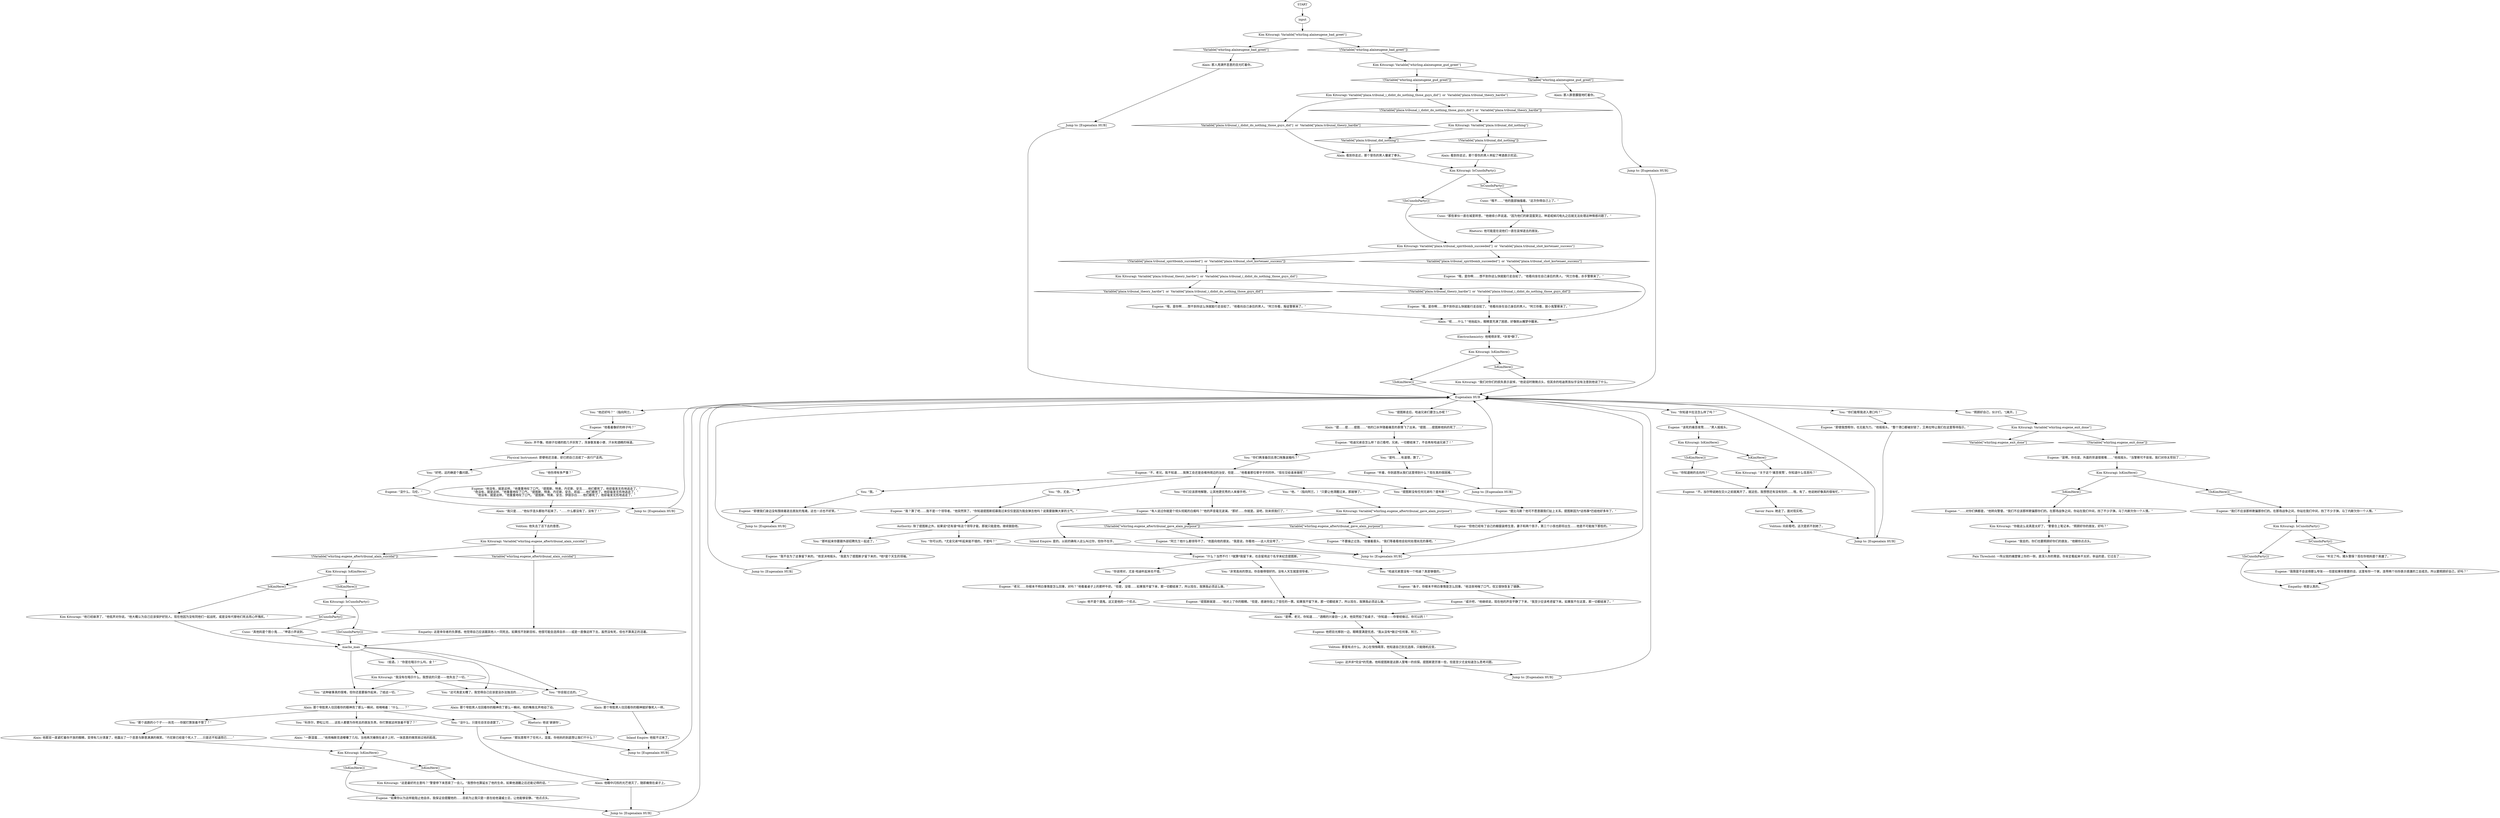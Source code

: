 # WHIRLING F1 / EUGENE AND ALAIN
# A dialogue with Eugene and Alain after Titus got killed in the Tribunal
# ==================================================
digraph G {
	  0 [label="START"];
	  1 [label="input"];
	  2 [label="Eugene: “我倒是不会说得那么夸张——但是如果你需要的话，这里有你一个家。连带两个向你表示感激的工会成员。所以要照顾好自己，好吗？”"];
	  4 [label="Inland Empire: 他挺不过来了。"];
	  5 [label="You: “你们能帮我进入港口吗？”"];
	  6 [label="Jump to: [Eugenalain HUB]"];
	  7 [label="Kim Kitsuragi: “这是最好的主意吗？”警督停下来思索了一会儿。“我想你也算延长了他的生命，如果他酒醒之后还能记得的话。”"];
	  8 [label="Alain: 他那双一直紧盯着你不放的眼睛，变得有几分清澈了，他露出了一个恶意与醉意满满的微笑。“丹尼斯已经是个死人了……只是还不知道而已……”"];
	  9 [label="You: “你，尤金。”"];
	  10 [label="Eugene: “有人说过你就是个彻头彻尾的白痴吗？”他的声音毫无波澜。“那好……你就是。滚吧，别来烦我们了。”"];
	  11 [label="Kim Kitsuragi: IsCunoInParty()"];
	  12 [label="IsCunoInParty()", shape=diamond];
	  13 [label="!(IsCunoInParty())", shape=diamond];
	  14 [label="Eugene: “是啊，你也是。外面的世道很艰难……”他摇摇头。“当警察可不容易。我们对你太苛刻了……”"];
	  15 [label="You: “提图斯走后，哈迪兄弟们要怎么办呢？”"];
	  16 [label="Alain: 那个窄脸男人往回看你的眼神就好像死人一样。"];
	  17 [label="You: “那个逃跑的小个子——尚克——你就打算放着不管了？”"];
	  18 [label="Alain: 看到你走近，那个受伤的男人举起了啤酒表示欢迎。"];
	  19 [label="Cuno: “那些家伙一直在城里转悠，”他继续小声说道。“因为他们的新混蛋哭泣。坤诺戒掉闪电丸之后就无法处理这种情感问题了。”"];
	  20 [label="Eugene: “该死的痛苦夜莺……”男人摇摇头。"];
	  21 [label="Kim Kitsuragi: IsKimHere()"];
	  22 [label="IsKimHere()", shape=diamond];
	  23 [label="!(IsKimHere())", shape=diamond];
	  24 [label="Alain: 并不像。他胡子拉碴的脸几乎灰败了，浑身散发着小便、汗水和酒精的味道。"];
	  25 [label="Alain: 那个窄脸男人往回看你的眼神亮了那么一瞬间，他的嘴唇无声地动了动。"];
	  26 [label="You: （低语。）“你是在暗示什么吗，金？”"];
	  27 [label="Kim Kitsuragi: IsKimHere()"];
	  28 [label="IsKimHere()", shape=diamond];
	  29 [label="!(IsKimHere())", shape=diamond];
	  30 [label="You: “你们俩准备回去港口拖集装箱吗？”"];
	  31 [label="You: “我。”"];
	  32 [label="Eugene: “不要操之过急。”他皱着眉头。“我们等着看他会如何处理尚克的事吧。”"];
	  33 [label="Eugene: 他把目光移到一边，眼睛里满是忧虑。“我从没有*做过*任何事，阿兰。”"];
	  34 [label="Eugene: “我会的。你们也要照顾好你们的朋友，”他朝你点点头。"];
	  35 [label="Eugene: “哦，是你啊……想不到你这么快就能行走自如了。”他看向自己身后的男人。“阿兰你看，叛徒警察来了。”"];
	  36 [label="Alain: “呃……什么？”他抬起头，眼睛里充满了困惑，好像刚从睡梦中醒来。"];
	  37 [label="Eugene: “他没有，就是这样。”他重重地叹了口气。“提图斯、特奥、丹尼斯、安吉……他们都死了，他却毫发无伤地逃走了。”\n“他没有，就是这样。”他重重地叹了口气。“提图斯、特奥、丹尼斯、安吉、莉兹……他们都死了，他却毫发无伤地逃走了。”\n“他没有，就是这样。”他重重地叹了口气。“提图斯、特奥、安吉、伊丽莎白……他们都死了，他却毫发无伤地逃走了。”"];
	  38 [label="Empathy: 这是幸存者的负罪感。他觉得自己应该跟其他人一同死去。如果找不到新目标，他很可能会选择自杀——或是一直像这样下去，虽然没有死，但也不算真正的活着。"];
	  39 [label="You: “是吗……有道理，算了。”"];
	  40 [label="Jump to: [Eugenalain HUB]"];
	  41 [label="Rhetoric: 他可能是在说他们一直在哀悼逝去的朋友。"];
	  42 [label="Eugene: “没什么，马伦。”"];
	  43 [label="You: “这种破事真的很难，但你还是要振作起来，了结这一切。”"];
	  44 [label="You: “没什么，只是在自言自语罢了。”"];
	  45 [label="Eugene: “哈迪兄弟会怎么样？自己看吧，兄弟。一切都结束了，不会再有哈迪兄弟了！”"];
	  46 [label="You: “你可以的。*尤金兄弟*听起来挺不错的，不是吗？”"];
	  47 [label="Authority: 除了提图斯之外，如果说*还有谁*有这个领导才能，那就只能是他。继续鼓励他。"];
	  48 [label="Electrochemistry: 他喝得非常，*非常*醉了。"];
	  49 [label="You: “他伤得有多严重？”"];
	  50 [label="Kim Kitsuragi: IsKimHere()"];
	  51 [label="IsKimHere()", shape=diamond];
	  52 [label="!(IsKimHere())", shape=diamond];
	  53 [label="Eugene: “即便我们身边没有围绕着逝去朋友的鬼魂，这也一点也不好笑。”"];
	  54 [label="Cuno: “真他妈是个胆小鬼……”坤诺小声说到。"];
	  55 [label="Kim Kitsuragi: Variable[\"whirling.eugene_aftertribunal_gave_alain_purpose\"]"];
	  56 [label="Variable[\"whirling.eugene_aftertribunal_gave_alain_purpose\"]", shape=diamond];
	  57 [label="!(Variable[\"whirling.eugene_aftertribunal_gave_alain_purpose\"])", shape=diamond];
	  58 [label="Volition: 那里有点什么。决心在悄悄萌芽。他知道自己别无选择，只能随机应变。"];
	  59 [label="Eugene: “哦，是你啊……想不到你这么快就能行走自如了。”他看向坐在自己身后的男人。“阿兰你看，胆小鬼警察来了。”"];
	  60 [label="Alain: “一群混蛋……”他用梅斯克语嘟囔了几句。当他再次瘫倒在桌子上时，一抹恶意的微笑掠过他的脸庞。"];
	  61 [label="Alain: “提……提……提图……”他的口水伴随着痛苦的表情飞了出来。“提图……提图斯他妈的死了……”"];
	  62 [label="Eugene: “听着，你到底想从我们这里得到什么？现在真的很困难。”"];
	  63 [label="Eugene: “不。加尔特说她在交火之前就离开了，就这些。我想想还有没有别的……哦，有了，他说她好像真的很匆忙。”"];
	  64 [label="Eugene: “或许吧，”他继续说，现在他的声音平静了下来，“我至少应该考虑留下来。如果我不在这里，那一切都结束了。”"];
	  65 [label="Alain: “是啊，老兄，你知道……”酒精的兴奋劲一上来，他突然拍了拍桌子。“你知道——你曾经做过。你可以的！”"];
	  66 [label="Volition: 他失去了活下去的意愿。"];
	  67 [label="Jump to: [Eugenalain HUB]"];
	  68 [label="You: “你们应该原地解散，让其他更优秀的人来接手吧。”"];
	  69 [label="Eugene: “阿兰？他什么都领导不了。”他面向他的朋友。“我是说，你看他——这人完全垮了。”"];
	  70 [label="You: “那听起来你要跟外部招聘先生一起走了。”"];
	  71 [label="Eugene: “我不会为了这事留下来的。”他坚决地摇头。“我是为了提图斯才留下来的，*他*是个天生的领袖。”"];
	  72 [label="Jump to: [Eugenalain HUB]"];
	  73 [label="Eugene: “我们不应该那样欺骗那你们的。在那场战争之间，你站在我们中间，挡了不少子弹。马丁内斯欠你一个人情。”"];
	  74 [label="Cuno: “听见了吗，猪头警探？现在你他妈是个英雄了。”"];
	  75 [label="Pain Threshold: 一阵尖锐的痛楚窜上你的一侧，直深入你的胃部。你肯定看起来不太好。幸运的是，它过去了……"];
	  76 [label="Alain: “我只是……”他似乎连头都抬不起来了。“……什么都没有了，没有了！”"];
	  77 [label="Kim Kitsuragi: “他已经崩溃了，”他低声对你说。“他大概认为自己应该保护好别人。现在他因为没有同他们一起战死，或是没有代替他们死去而心怀愧疚。”"];
	  78 [label="macho_man"];
	  79 [label="Eugene: “如果你以为这样能阻止他自杀，我保证会提醒他的……目前为止我只是一直在给他灌威士忌，让他能够安静。”他点点头。"];
	  80 [label="Eugene: “即使我想帮你，也无能为力。”他摇摇头。“整个港口都被封锁了，艾弗拉特让我们在这里等待指示。”"];
	  81 [label="Eugene: “不，老兄。我不知道……我猜工会还是会维持周边的治安，但是……”他看着那位晕乎乎的同伴。“现在交给谁来做呢？”"];
	  82 [label="Jump to: [Eugenalain HUB]"];
	  83 [label="Kim Kitsuragi: IsCunoInParty()"];
	  84 [label="IsCunoInParty()", shape=diamond];
	  85 [label="!(IsCunoInParty())", shape=diamond];
	  86 [label="Kim Kitsuragi: “我们对你们的损失表示哀悼，”他说话时微微点头，但其余的哈迪男孩似乎没有注意到他说了什么。"];
	  87 [label="You: “他还好吗？”（指向阿兰。）"];
	  88 [label="Kim Kitsuragi: Variable[\"whirling.eugene_aftertribunal_alain_suicidal\"]"];
	  89 [label="Variable[\"whirling.eugene_aftertribunal_alain_suicidal\"]", shape=diamond];
	  90 [label="!(Variable[\"whirling.eugene_aftertribunal_alain_suicidal\"])", shape=diamond];
	  91 [label="Kim Kitsuragi: “关于这个‘痛苦夜莺’，你知道什么信息吗？”"];
	  92 [label="You: “科奈尔，野松公司……这些人都要为你死去的朋友负责。你打算就这样放着不管了？”"];
	  93 [label="Eugene: “哦，是你啊……想不到你这么快就能行走自如了。”他看向坐在自己身后的男人。“阿兰你看，杀手警察来了。”"];
	  94 [label="You: “你知道卡拉洁怎么样了吗？”"];
	  95 [label="You: “你会挺过去的。”"];
	  96 [label="Kim Kitsuragi: “我没有在暗示什么。我想说的只是——他失去了一切。”"];
	  97 [label="Eugene: “提比乌斯？他可不愿意跟我们扯上关系。提图斯因为*这档事*巴结他好多年了。”"];
	  98 [label="Jump to: [Eugenalain HUB]"];
	  99 [label="You: “哈迪兄弟里没有一个哈迪？真是够傻的。”"];
	  100 [label="Volition: 向前看吧。这次是抓不到她了。"];
	  101 [label="Empathy: 他是认真的。"];
	  102 [label="Jump to: [Eugenalain HUB]"];
	  103 [label="You: “这可真是太糟了。我觉得自己应该是没办法独活的……”"];
	  104 [label="You: “他。”（指向阿兰。）“只要让他清醒过来，那就够了。”"];
	  105 [label="Eugene: “老兄……你根本不明白事情是怎么回事，对吗？”他看着桌子上的那杯牛奶。“但是，没错……如果我不留下来，那一切都结束了。所以现在，我猜我必须这么做。”"];
	  106 [label="Eugene: “条子，你根本不明白事情是怎么回事。”他沮丧地喘了口气，但又很快恢复了镇静。"];
	  107 [label="Kim Kitsuragi: Variable[\"whirling.alaineugene_gud_greet\"]"];
	  108 [label="Variable[\"whirling.alaineugene_gud_greet\"]", shape=diamond];
	  109 [label="!(Variable[\"whirling.alaineugene_gud_greet\"])", shape=diamond];
	  110 [label="Kim Kitsuragi: Variable[\"whirling.alaineugene_bad_greet\"]"];
	  111 [label="Variable[\"whirling.alaineugene_bad_greet\"]", shape=diamond];
	  112 [label="!(Variable[\"whirling.alaineugene_bad_greet\"])", shape=diamond];
	  113 [label="Alain: 那人醉意朦胧地盯着你。"];
	  114 [label="Logic: 他不是个酒鬼。这又是他的一个优点。"];
	  115 [label="You: “好吧，这的确是个蠢问题。”"];
	  116 [label="Eugene: “但他已经有了自己的橱窗装修生意，妻子和两个孩子，第三个小孩也即将出生……他是不可能抛下那些的。”"];
	  117 [label="You: “你说得对，尤金·哈迪听起来也不错。”"];
	  118 [label="Kim Kitsuragi: Variable[\"plaza.tribunal_did_nothing\"]"];
	  119 [label="Variable[\"plaza.tribunal_did_nothing\"]", shape=diamond];
	  120 [label="!(Variable[\"plaza.tribunal_did_nothing\"])", shape=diamond];
	  121 [label="Savoir Faire: 她走了。面对现实吧。"];
	  122 [label="Eugene: “……对你们俩都是，”他转向警督。“我们不应该那样欺骗那你们的。在那场战争之间，你站在我们中间，挡了不少子弹。马丁内斯欠你一个人情。”"];
	  123 [label="Eugene: “他看着像好的样子吗？”"];
	  124 [label="Physical Instrument: 即便他还活着，却已把自己活成了一具行尸走肉。"];
	  125 [label="Rhetoric: 他说‘谢谢你’。"];
	  126 [label="Alain: 他眼中闪烁的光芒熄灭了，随即瘫倒在桌子上。"];
	  127 [label="Jump to: [Eugenalain HUB]"];
	  128 [label="Eugene: “我？算了吧……我不是一个领导者。”他突然笑了。“你知道提图斯招募我过来仅仅是因为我会弹吉他吗？说需要鼓舞大家的士气。”"];
	  129 [label="You: “提图斯没有任何兄弟吗？提布斯？”"];
	  130 [label="Kim Kitsuragi: Variable[\"plaza.tribunal_i_didnt_do_nothing_those_guys_did\"]  or  Variable[\"plaza.tribunal_theory_hardie\"]"];
	  131 [label="Variable[\"plaza.tribunal_i_didnt_do_nothing_those_guys_did\"]  or  Variable[\"plaza.tribunal_theory_hardie\"]", shape=diamond];
	  132 [label="!(Variable[\"plaza.tribunal_i_didnt_do_nothing_those_guys_did\"]  or  Variable[\"plaza.tribunal_theory_hardie\"])", shape=diamond];
	  133 [label="Kim Kitsuragi: Variable[\"plaza.tribunal_spiritbomb_succeeded\"]  or  Variable[\"plaza.tribunal_shot_kortenaer_success\"]"];
	  134 [label="Variable[\"plaza.tribunal_spiritbomb_succeeded\"]  or  Variable[\"plaza.tribunal_shot_kortenaer_success\"]", shape=diamond];
	  135 [label="!(Variable[\"plaza.tribunal_spiritbomb_succeeded\"]  or  Variable[\"plaza.tribunal_shot_kortenaer_success\"])", shape=diamond];
	  136 [label="Kim Kitsuragi: IsKimHere()"];
	  137 [label="IsKimHere()", shape=diamond];
	  138 [label="!(IsKimHere())", shape=diamond];
	  139 [label="Kim Kitsuragi: “你能这么说真是太好了，”警督合上笔记本。“照顾好你的朋友，好吗？”"];
	  140 [label="Kim Kitsuragi: IsKimHere()"];
	  141 [label="IsKimHere()", shape=diamond];
	  142 [label="!(IsKimHere())", shape=diamond];
	  143 [label="Eugene: “什么？当然不行！*就算*我留下来，也会留用这个名字来纪念提图斯。”"];
	  144 [label="Eugene: “提图斯就是……”他对上了你的眼睛。“但是，感谢你投上了信任的一票。如果我不留下来，那一切都结束了。所以现在，我猜我必须这么做。”"];
	  145 [label="Cuno: “哦不……”他的面部抽搐着。“这次你得自己上了。”"];
	  146 [label="Kim Kitsuragi: Variable[\"plaza.tribunal_theory_hardie\"]  or  Variable[\"plaza.tribunal_i_didnt_do_nothing_those_guys_did\"]"];
	  147 [label="Variable[\"plaza.tribunal_theory_hardie\"]  or  Variable[\"plaza.tribunal_i_didnt_do_nothing_those_guys_did\"]", shape=diamond];
	  148 [label="!(Variable[\"plaza.tribunal_theory_hardie\"]  or  Variable[\"plaza.tribunal_i_didnt_do_nothing_those_guys_did\"])", shape=diamond];
	  149 [label="Logic: 这并非*完全*的荒唐。他和提图斯是这群人里唯一的侦探。提图斯更厉害一些，但是至少尤金知道怎么思考问题。"];
	  150 [label="Kim Kitsuragi: IsCunoInParty()"];
	  151 [label="IsCunoInParty()", shape=diamond];
	  152 [label="!(IsCunoInParty())", shape=diamond];
	  153 [label="Kim Kitsuragi: Variable[\"whirling.eugene_exit_done\"]"];
	  154 [label="Variable[\"whirling.eugene_exit_done\"]", shape=diamond];
	  155 [label="!(Variable[\"whirling.eugene_exit_done\"])", shape=diamond];
	  156 [label="Eugenalain HUB"];
	  157 [label="Jump to: [Eugenalain HUB]"];
	  158 [label="You: “非常高尚的想法。你会做得很好的。没有人天生就是领导者。”"];
	  159 [label="Jump to: [Eugenalain HUB]"];
	  160 [label="Eugene: “那玩意帮不了任何人，混蛋。你他妈的到底想让我们干什么？”"];
	  161 [label="Alain: 那人用满怀恶意的目光盯着你。"];
	  162 [label="Jump to: [Eugenalain HUB]"];
	  163 [label="You: “你知道她的去向吗？”"];
	  164 [label="Inland Empire: 是的。以前的确有人这么叫过你，但你不在乎。"];
	  165 [label="You: “照顾好自己，伙计们。”[离开。]"];
	  166 [label="Alain: 那个窄脸男人往回看你的眼神亮了那么一瞬间，他喃喃着：“什么……？”"];
	  167 [label="Alain: 看到你走近，那个受伤的男人攥紧了拳头。"];
	  0 -> 1
	  1 -> 110
	  2 -> 101
	  4 -> 6
	  5 -> 80
	  6 -> 156
	  7 -> 79
	  8 -> 27
	  9 -> 128
	  10 -> 164
	  11 -> 12
	  11 -> 13
	  12 -> 54
	  13 -> 78
	  14 -> 136
	  15 -> 61
	  16 -> 4
	  17 -> 8
	  18 -> 83
	  19 -> 41
	  20 -> 21
	  21 -> 22
	  21 -> 23
	  22 -> 91
	  23 -> 163
	  24 -> 124
	  25 -> 125
	  26 -> 96
	  27 -> 28
	  27 -> 29
	  28 -> 7
	  29 -> 79
	  30 -> 81
	  31 -> 53
	  32 -> 82
	  33 -> 58
	  34 -> 75
	  35 -> 36
	  36 -> 48
	  37 -> 76
	  38 -> 78
	  39 -> 62
	  40 -> 156
	  41 -> 133
	  42 -> 102
	  43 -> 166
	  44 -> 126
	  45 -> 30
	  45 -> 39
	  46 -> 143
	  47 -> 70
	  47 -> 46
	  48 -> 140
	  49 -> 37
	  50 -> 51
	  50 -> 52
	  51 -> 77
	  52 -> 11
	  53 -> 159
	  54 -> 78
	  55 -> 56
	  55 -> 57
	  56 -> 32
	  57 -> 69
	  58 -> 149
	  59 -> 36
	  60 -> 27
	  61 -> 45
	  62 -> 127
	  63 -> 121
	  64 -> 65
	  65 -> 33
	  66 -> 88
	  67 -> 156
	  68 -> 10
	  69 -> 82
	  70 -> 71
	  71 -> 40
	  72 -> 156
	  73 -> 150
	  74 -> 2
	  76 -> 66
	  77 -> 78
	  78 -> 26
	  78 -> 43
	  78 -> 95
	  78 -> 103
	  79 -> 157
	  80 -> 67
	  81 -> 129
	  81 -> 68
	  81 -> 104
	  81 -> 9
	  81 -> 31
	  82 -> 156
	  83 -> 84
	  83 -> 85
	  84 -> 145
	  85 -> 133
	  86 -> 156
	  87 -> 123
	  88 -> 89
	  88 -> 90
	  89 -> 38
	  90 -> 50
	  91 -> 63
	  92 -> 60
	  93 -> 36
	  94 -> 20
	  95 -> 16
	  96 -> 43
	  96 -> 95
	  96 -> 103
	  97 -> 116
	  98 -> 156
	  99 -> 106
	  100 -> 67
	  102 -> 156
	  103 -> 25
	  104 -> 55
	  105 -> 114
	  106 -> 64
	  107 -> 108
	  107 -> 109
	  108 -> 113
	  109 -> 130
	  110 -> 112
	  110 -> 111
	  111 -> 161
	  112 -> 107
	  113 -> 162
	  114 -> 65
	  115 -> 42
	  116 -> 82
	  117 -> 105
	  118 -> 120
	  118 -> 119
	  119 -> 167
	  120 -> 18
	  121 -> 100
	  122 -> 139
	  123 -> 24
	  124 -> 49
	  124 -> 115
	  125 -> 160
	  126 -> 157
	  127 -> 156
	  128 -> 47
	  129 -> 97
	  130 -> 131
	  130 -> 132
	  131 -> 167
	  132 -> 118
	  133 -> 134
	  133 -> 135
	  134 -> 93
	  135 -> 146
	  136 -> 137
	  136 -> 138
	  137 -> 122
	  138 -> 73
	  139 -> 34
	  140 -> 141
	  140 -> 142
	  141 -> 86
	  142 -> 156
	  143 -> 99
	  143 -> 117
	  143 -> 158
	  144 -> 65
	  145 -> 19
	  146 -> 147
	  146 -> 148
	  147 -> 35
	  148 -> 59
	  149 -> 98
	  150 -> 152
	  150 -> 151
	  151 -> 74
	  152 -> 101
	  153 -> 154
	  153 -> 155
	  155 -> 14
	  156 -> 165
	  156 -> 5
	  156 -> 15
	  156 -> 87
	  156 -> 94
	  157 -> 156
	  158 -> 144
	  159 -> 156
	  160 -> 6
	  161 -> 72
	  162 -> 156
	  163 -> 63
	  164 -> 82
	  165 -> 153
	  166 -> 17
	  166 -> 92
	  166 -> 44
	  167 -> 83
}

